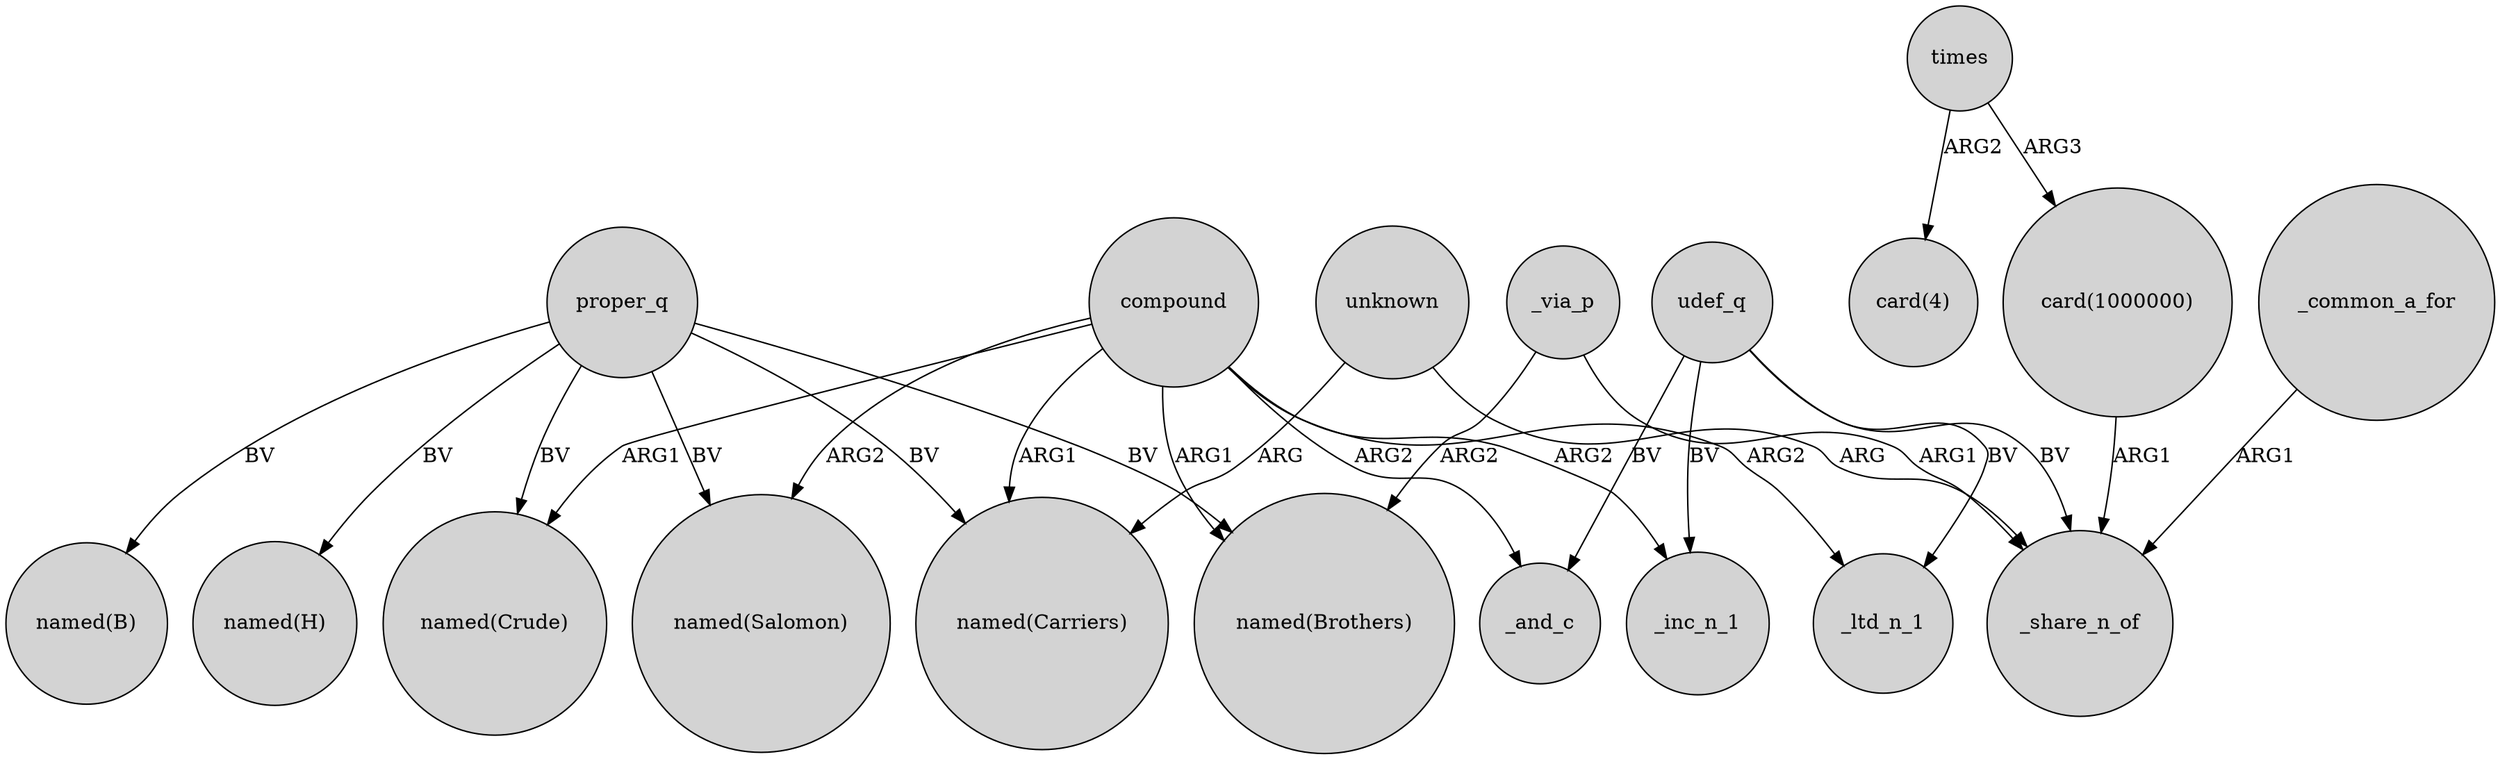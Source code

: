 digraph {
	node [shape=circle style=filled]
	compound -> "named(Crude)" [label=ARG1]
	udef_q -> _inc_n_1 [label=BV]
	proper_q -> "named(Brothers)" [label=BV]
	unknown -> "named(Carriers)" [label=ARG]
	proper_q -> "named(B)" [label=BV]
	_via_p -> "named(Brothers)" [label=ARG2]
	compound -> "named(Carriers)" [label=ARG1]
	proper_q -> "named(Carriers)" [label=BV]
	compound -> "named(Brothers)" [label=ARG1]
	proper_q -> "named(Crude)" [label=BV]
	compound -> _and_c [label=ARG2]
	times -> "card(4)" [label=ARG2]
	times -> "card(1000000)" [label=ARG3]
	proper_q -> "named(Salomon)" [label=BV]
	proper_q -> "named(H)" [label=BV]
	_common_a_for -> _share_n_of [label=ARG1]
	udef_q -> _share_n_of [label=BV]
	"card(1000000)" -> _share_n_of [label=ARG1]
	unknown -> _share_n_of [label=ARG]
	compound -> "named(Salomon)" [label=ARG2]
	compound -> _ltd_n_1 [label=ARG2]
	udef_q -> _and_c [label=BV]
	udef_q -> _ltd_n_1 [label=BV]
	_via_p -> _share_n_of [label=ARG1]
	compound -> _inc_n_1 [label=ARG2]
}
